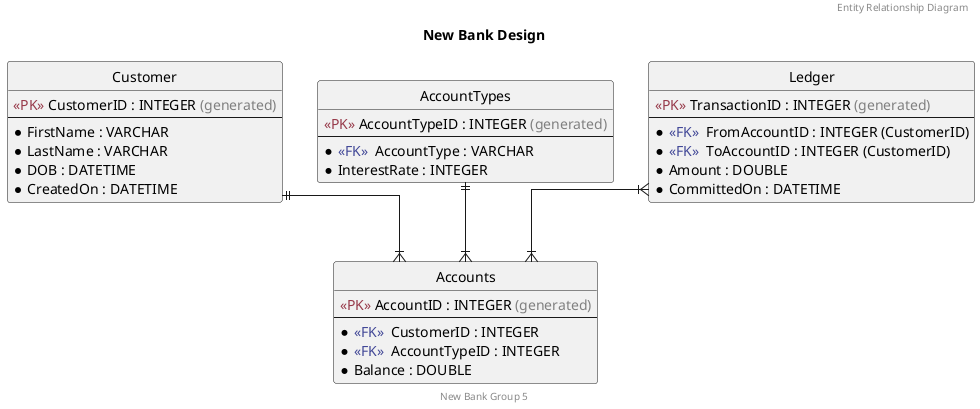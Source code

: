 @startuml

       ' remove the spot
       hide circle
       ' avoid problems with angled crows feet
       skinparam linetype ortho
       ' font
       skinparam defaultFontName Arial

       ' define styles
       !define desc(x) <color:gray>(x)</color>
       !define unique <i><color:#973A4A>unique</color></i>
       !define FK(x) <color:#424897><<FK>></color>  x<color:#000></color>
       !define PK(x) <color:#973A4A><<PK>></color> x : INTEGER desc(generated)

       title New Bank Design

       header Entity Relationship Diagram
       footer New Bank Group 5

       entity "Customer" {
        PK(CustomerID)
        --
        *FirstName : VARCHAR
        *LastName : VARCHAR
        *DOB : DATETIME
        *CreatedOn : DATETIME
       }

       entity "AccountTypes" {
        PK(AccountTypeID)
        --
        *FK(AccountType) : VARCHAR
        *InterestRate : INTEGER
       }

       entity "Ledger" {
        PK(TransactionID)
        --
        *FK(FromAccountID) : INTEGER (CustomerID)
        *FK(ToAccountID) : INTEGER (CustomerID)
        *Amount : DOUBLE
        *CommittedOn : DATETIME
       }

       entity "Accounts" {
        PK(AccountID)
        --
        *FK(CustomerID) : INTEGER
        *FK(AccountTypeID) : INTEGER
        *Balance : DOUBLE
       }


       ' relationships
       Customer ||--|{ Accounts
       AccountTypes ||--|{ Accounts
       Ledger }|--|{ Accounts

       @enduml